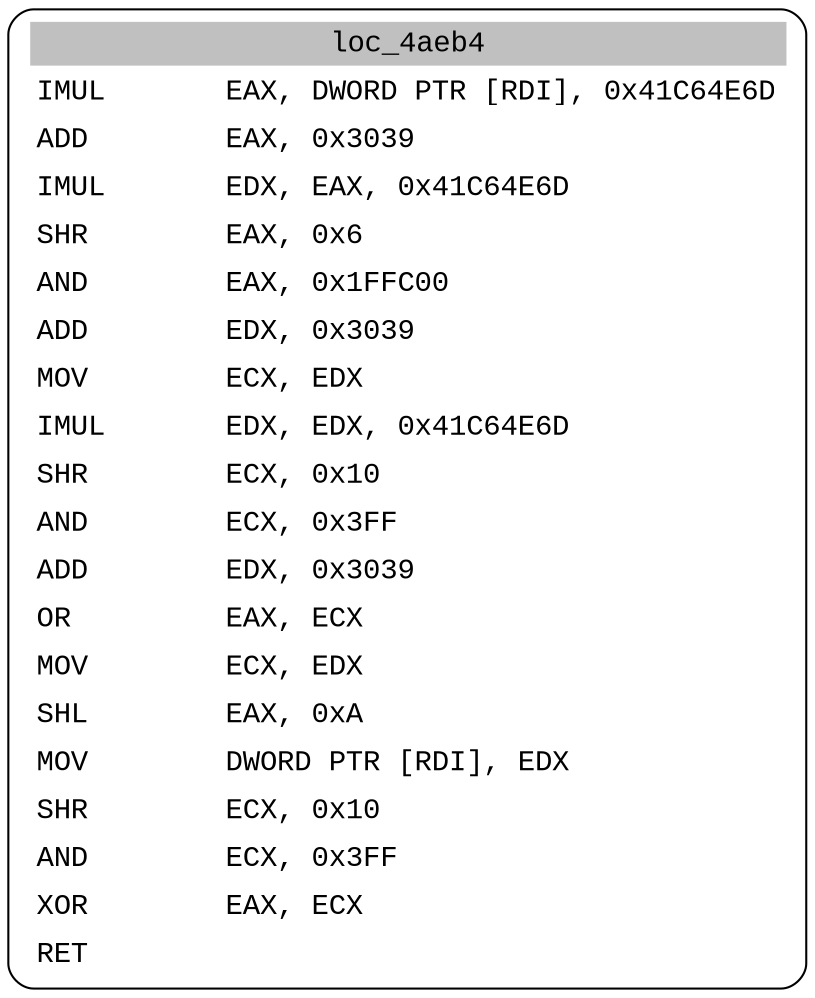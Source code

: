 digraph asm_graph {
1941 [
shape="Mrecord" fontname="Courier New"label =<<table border="0" cellborder="0" cellpadding="3"><tr><td align="center" colspan="2" bgcolor="grey">loc_4aeb4</td></tr><tr><td align="left">IMUL       EAX, DWORD PTR [RDI], 0x41C64E6D</td></tr><tr><td align="left">ADD        EAX, 0x3039</td></tr><tr><td align="left">IMUL       EDX, EAX, 0x41C64E6D</td></tr><tr><td align="left">SHR        EAX, 0x6</td></tr><tr><td align="left">AND        EAX, 0x1FFC00</td></tr><tr><td align="left">ADD        EDX, 0x3039</td></tr><tr><td align="left">MOV        ECX, EDX</td></tr><tr><td align="left">IMUL       EDX, EDX, 0x41C64E6D</td></tr><tr><td align="left">SHR        ECX, 0x10</td></tr><tr><td align="left">AND        ECX, 0x3FF</td></tr><tr><td align="left">ADD        EDX, 0x3039</td></tr><tr><td align="left">OR         EAX, ECX</td></tr><tr><td align="left">MOV        ECX, EDX</td></tr><tr><td align="left">SHL        EAX, 0xA</td></tr><tr><td align="left">MOV        DWORD PTR [RDI], EDX</td></tr><tr><td align="left">SHR        ECX, 0x10</td></tr><tr><td align="left">AND        ECX, 0x3FF</td></tr><tr><td align="left">XOR        EAX, ECX</td></tr><tr><td align="left">RET        </td></tr></table>> ];
}